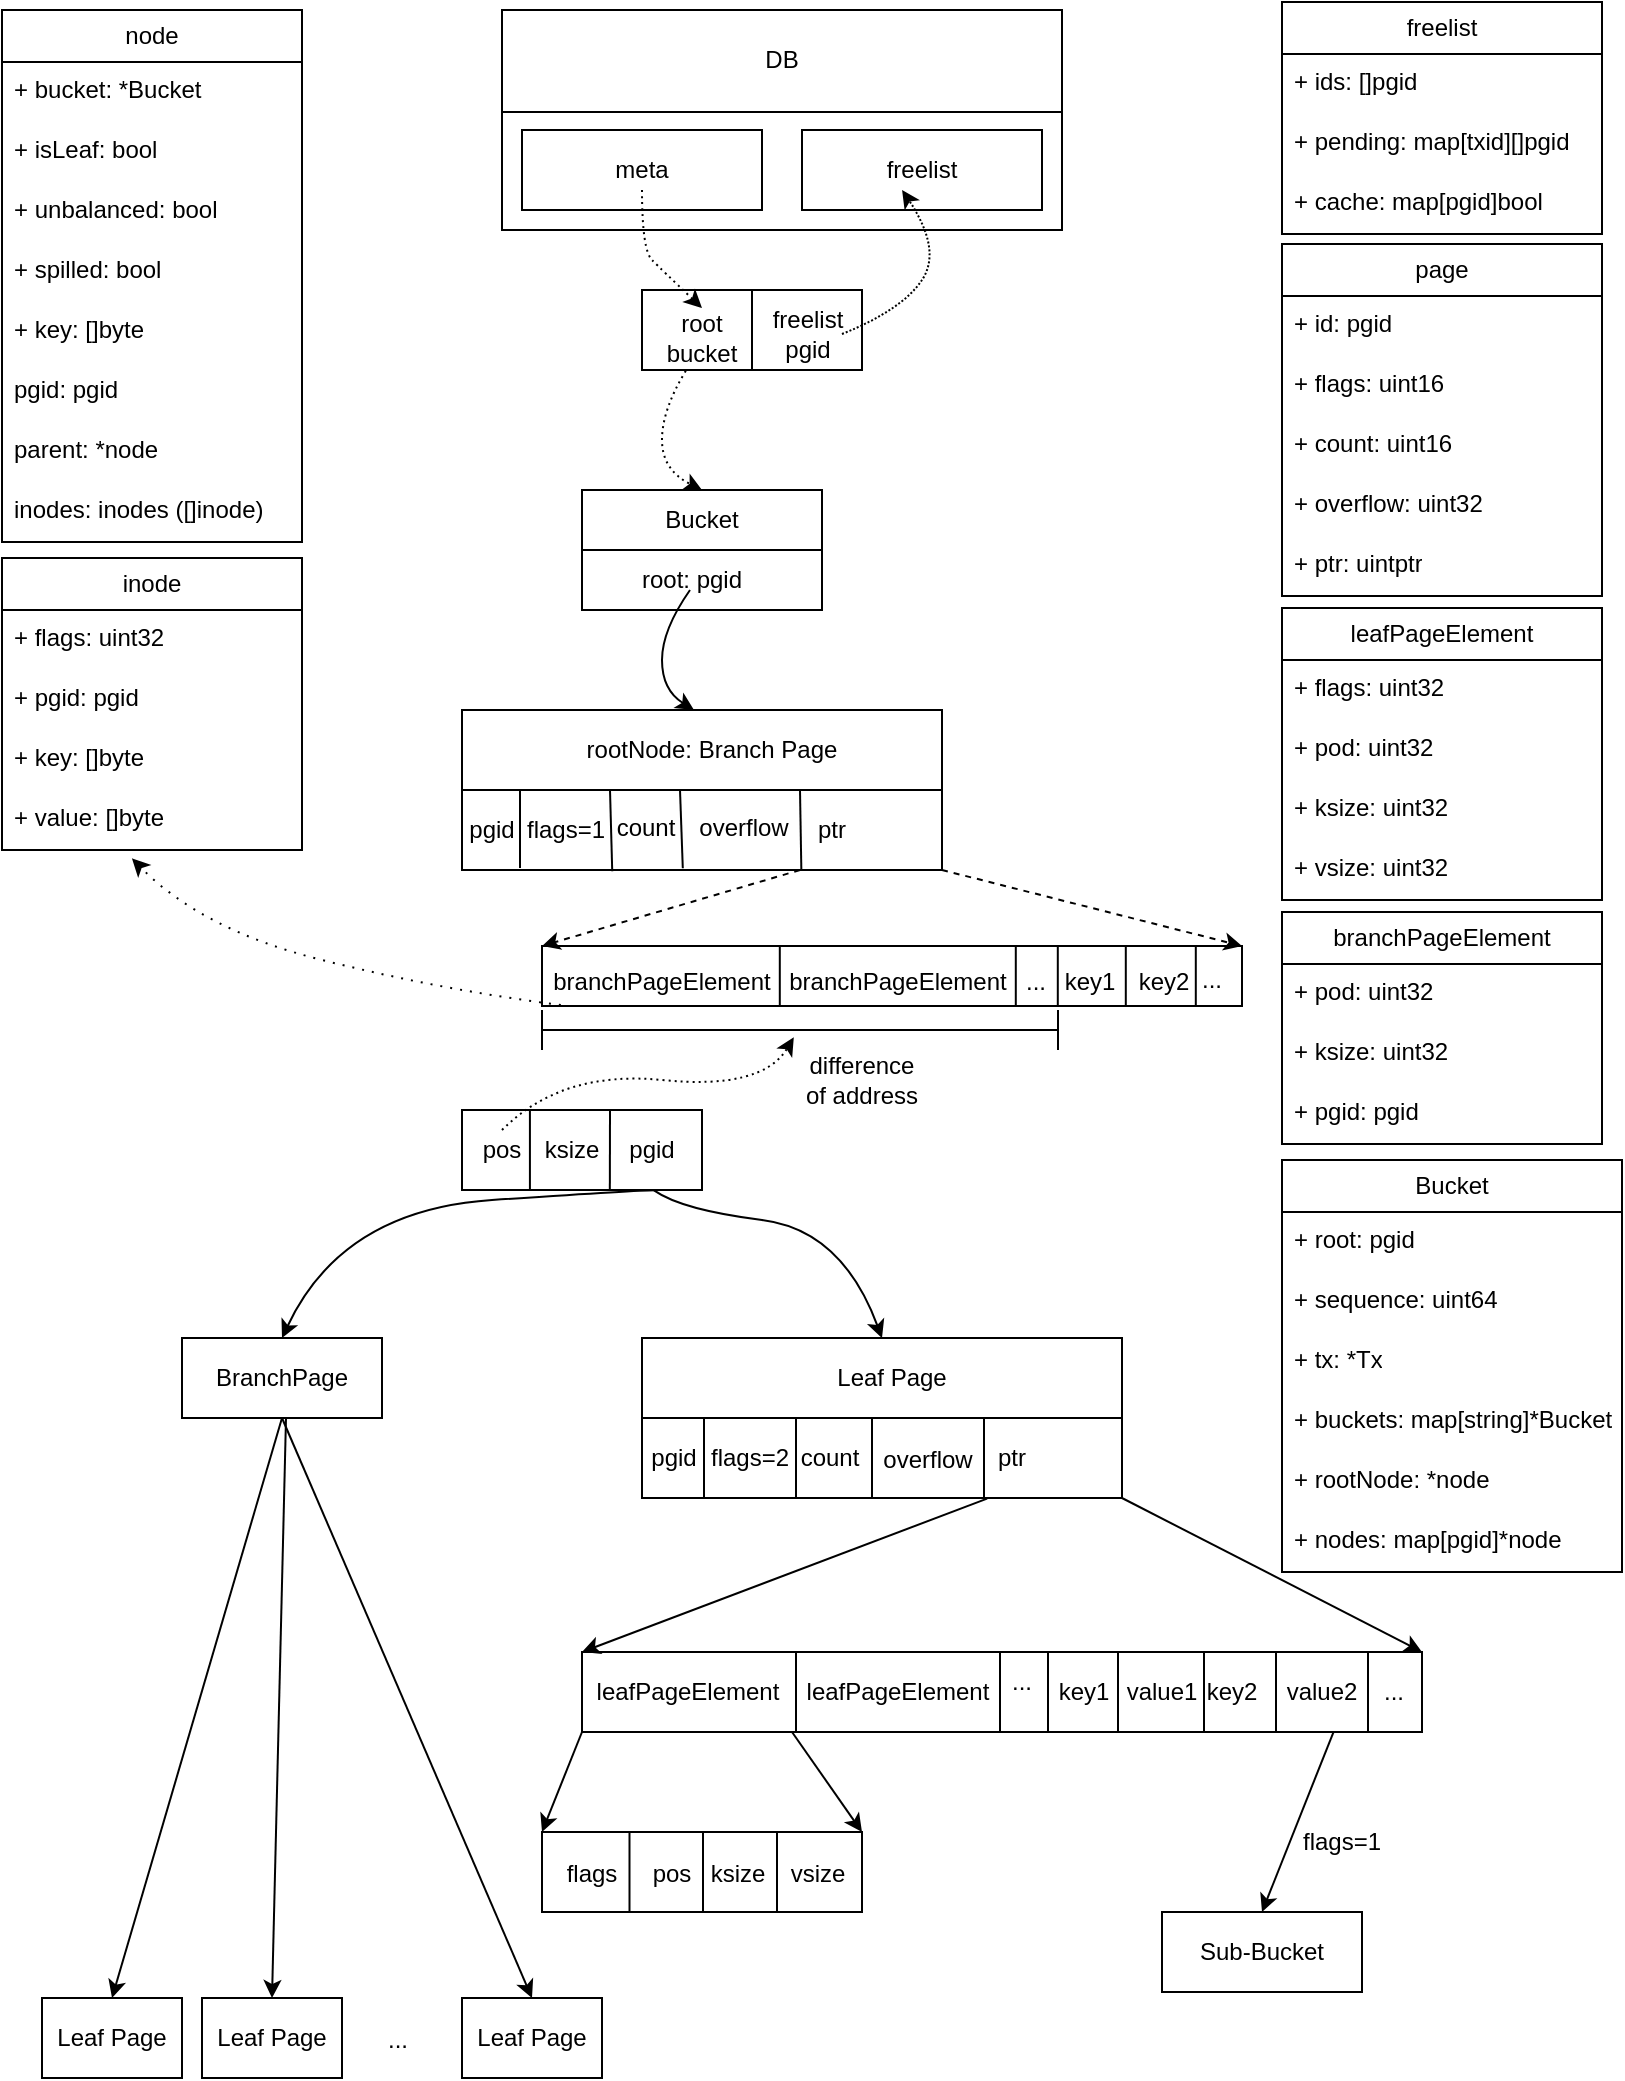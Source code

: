 <mxfile version="24.7.5">
  <diagram name="第 1 页" id="gg999IvEs695PcQWZ37R">
    <mxGraphModel dx="710" dy="639" grid="1" gridSize="10" guides="1" tooltips="1" connect="1" arrows="1" fold="1" page="1" pageScale="1" pageWidth="827" pageHeight="1169" math="0" shadow="0">
      <root>
        <mxCell id="0" />
        <mxCell id="1" parent="0" />
        <mxCell id="yZVFHKXi4NmOl1lv1mpV-7" value="" style="rounded=0;whiteSpace=wrap;html=1;" vertex="1" parent="1">
          <mxGeometry x="330" y="160" width="110" height="40" as="geometry" />
        </mxCell>
        <mxCell id="yZVFHKXi4NmOl1lv1mpV-8" value="" style="endArrow=none;html=1;rounded=0;exitX=0.5;exitY=1;exitDx=0;exitDy=0;entryX=0.5;entryY=0;entryDx=0;entryDy=0;" edge="1" parent="1" source="yZVFHKXi4NmOl1lv1mpV-7" target="yZVFHKXi4NmOl1lv1mpV-7">
          <mxGeometry width="50" height="50" relative="1" as="geometry">
            <mxPoint x="502" y="22" as="sourcePoint" />
            <mxPoint x="552" y="-28" as="targetPoint" />
          </mxGeometry>
        </mxCell>
        <mxCell id="yZVFHKXi4NmOl1lv1mpV-9" value="root&lt;div&gt;bucket&lt;/div&gt;" style="text;html=1;align=center;verticalAlign=middle;whiteSpace=wrap;rounded=0;" vertex="1" parent="1">
          <mxGeometry x="330" y="169" width="60" height="30" as="geometry" />
        </mxCell>
        <mxCell id="yZVFHKXi4NmOl1lv1mpV-10" value="freelist pgid" style="text;html=1;align=center;verticalAlign=middle;whiteSpace=wrap;rounded=0;" vertex="1" parent="1">
          <mxGeometry x="383" y="167" width="60" height="30" as="geometry" />
        </mxCell>
        <mxCell id="yZVFHKXi4NmOl1lv1mpV-13" value="freelist" style="swimlane;fontStyle=0;childLayout=stackLayout;horizontal=1;startSize=26;fillColor=none;horizontalStack=0;resizeParent=1;resizeParentMax=0;resizeLast=0;collapsible=1;marginBottom=0;whiteSpace=wrap;html=1;" vertex="1" parent="1">
          <mxGeometry x="650" y="16" width="160" height="116" as="geometry" />
        </mxCell>
        <mxCell id="yZVFHKXi4NmOl1lv1mpV-14" value="+ ids: []pgid" style="text;strokeColor=none;fillColor=none;align=left;verticalAlign=top;spacingLeft=4;spacingRight=4;overflow=hidden;rotatable=0;points=[[0,0.5],[1,0.5]];portConstraint=eastwest;whiteSpace=wrap;html=1;" vertex="1" parent="yZVFHKXi4NmOl1lv1mpV-13">
          <mxGeometry y="26" width="160" height="30" as="geometry" />
        </mxCell>
        <mxCell id="yZVFHKXi4NmOl1lv1mpV-15" value="+ pending: map[txid][]pgid" style="text;strokeColor=none;fillColor=none;align=left;verticalAlign=top;spacingLeft=4;spacingRight=4;overflow=hidden;rotatable=0;points=[[0,0.5],[1,0.5]];portConstraint=eastwest;whiteSpace=wrap;html=1;" vertex="1" parent="yZVFHKXi4NmOl1lv1mpV-13">
          <mxGeometry y="56" width="160" height="30" as="geometry" />
        </mxCell>
        <mxCell id="yZVFHKXi4NmOl1lv1mpV-16" value="+ cache: map[pgid]bool" style="text;strokeColor=none;fillColor=none;align=left;verticalAlign=top;spacingLeft=4;spacingRight=4;overflow=hidden;rotatable=0;points=[[0,0.5],[1,0.5]];portConstraint=eastwest;whiteSpace=wrap;html=1;" vertex="1" parent="yZVFHKXi4NmOl1lv1mpV-13">
          <mxGeometry y="86" width="160" height="30" as="geometry" />
        </mxCell>
        <mxCell id="yZVFHKXi4NmOl1lv1mpV-18" value="" style="rounded=0;whiteSpace=wrap;html=1;" vertex="1" parent="1">
          <mxGeometry x="300" y="260" width="120" height="60" as="geometry" />
        </mxCell>
        <mxCell id="yZVFHKXi4NmOl1lv1mpV-1" value="" style="rounded=0;whiteSpace=wrap;html=1;container=0;" vertex="1" parent="1">
          <mxGeometry x="260" y="20" width="280" height="110" as="geometry" />
        </mxCell>
        <mxCell id="yZVFHKXi4NmOl1lv1mpV-2" value="freelist" style="rounded=0;whiteSpace=wrap;html=1;" vertex="1" parent="1">
          <mxGeometry x="410" y="80" width="120" height="40" as="geometry" />
        </mxCell>
        <mxCell id="yZVFHKXi4NmOl1lv1mpV-3" value="meta" style="rounded=0;whiteSpace=wrap;html=1;" vertex="1" parent="1">
          <mxGeometry x="270" y="80" width="120" height="40" as="geometry" />
        </mxCell>
        <mxCell id="yZVFHKXi4NmOl1lv1mpV-4" value="" style="endArrow=none;html=1;rounded=0;entryX=1;entryY=0.5;entryDx=0;entryDy=0;exitX=0;exitY=0.5;exitDx=0;exitDy=0;" edge="1" parent="1">
          <mxGeometry width="50" height="50" relative="1" as="geometry">
            <mxPoint x="260" y="71" as="sourcePoint" />
            <mxPoint x="540" y="71" as="targetPoint" />
          </mxGeometry>
        </mxCell>
        <mxCell id="yZVFHKXi4NmOl1lv1mpV-6" value="DB" style="text;html=1;align=center;verticalAlign=middle;whiteSpace=wrap;rounded=0;" vertex="1" parent="1">
          <mxGeometry x="370" y="30" width="60" height="30" as="geometry" />
        </mxCell>
        <mxCell id="yZVFHKXi4NmOl1lv1mpV-12" value="" style="curved=1;endArrow=classic;html=1;rounded=0;exitX=0.5;exitY=0.75;exitDx=0;exitDy=0;exitPerimeter=0;entryX=0.5;entryY=0;entryDx=0;entryDy=0;dashed=1;dashPattern=1 2;" edge="1" parent="1" source="yZVFHKXi4NmOl1lv1mpV-3" target="yZVFHKXi4NmOl1lv1mpV-9">
          <mxGeometry width="50" height="50" relative="1" as="geometry">
            <mxPoint x="403" y="92" as="sourcePoint" />
            <mxPoint x="453" y="42" as="targetPoint" />
            <Array as="points">
              <mxPoint x="330" y="140" />
              <mxPoint x="340" y="150" />
            </Array>
          </mxGeometry>
        </mxCell>
        <mxCell id="yZVFHKXi4NmOl1lv1mpV-11" value="" style="curved=1;endArrow=classic;html=1;rounded=0;exitX=0.783;exitY=0.5;exitDx=0;exitDy=0;exitPerimeter=0;entryX=0.417;entryY=0.75;entryDx=0;entryDy=0;entryPerimeter=0;dashed=1;dashPattern=1 1;" edge="1" parent="1" source="yZVFHKXi4NmOl1lv1mpV-10" target="yZVFHKXi4NmOl1lv1mpV-2">
          <mxGeometry width="50" height="50" relative="1" as="geometry">
            <mxPoint x="413" y="214" as="sourcePoint" />
            <mxPoint x="428" y="144" as="targetPoint" />
            <Array as="points">
              <mxPoint x="460" y="170" />
              <mxPoint x="480" y="140" />
            </Array>
          </mxGeometry>
        </mxCell>
        <mxCell id="yZVFHKXi4NmOl1lv1mpV-20" value="" style="endArrow=none;html=1;rounded=0;exitX=0;exitY=0.5;exitDx=0;exitDy=0;entryX=1;entryY=0.5;entryDx=0;entryDy=0;" edge="1" parent="1" source="yZVFHKXi4NmOl1lv1mpV-18" target="yZVFHKXi4NmOl1lv1mpV-18">
          <mxGeometry width="50" height="50" relative="1" as="geometry">
            <mxPoint x="529" y="330" as="sourcePoint" />
            <mxPoint x="579" y="280" as="targetPoint" />
          </mxGeometry>
        </mxCell>
        <mxCell id="yZVFHKXi4NmOl1lv1mpV-21" value="root: pgid" style="text;html=1;align=center;verticalAlign=middle;whiteSpace=wrap;rounded=0;" vertex="1" parent="1">
          <mxGeometry x="310" y="290" width="90" height="30" as="geometry" />
        </mxCell>
        <mxCell id="yZVFHKXi4NmOl1lv1mpV-22" value="Bucket" style="text;html=1;align=center;verticalAlign=middle;whiteSpace=wrap;rounded=0;" vertex="1" parent="1">
          <mxGeometry x="330" y="260" width="60" height="30" as="geometry" />
        </mxCell>
        <mxCell id="yZVFHKXi4NmOl1lv1mpV-23" value="" style="curved=1;endArrow=classic;html=1;rounded=0;entryX=0.5;entryY=0;entryDx=0;entryDy=0;exitX=0.199;exitY=1.01;exitDx=0;exitDy=0;exitPerimeter=0;dashed=1;dashPattern=1 2;" edge="1" parent="1" source="yZVFHKXi4NmOl1lv1mpV-7" target="yZVFHKXi4NmOl1lv1mpV-22">
          <mxGeometry width="50" height="50" relative="1" as="geometry">
            <mxPoint x="189" y="240" as="sourcePoint" />
            <mxPoint x="239" y="190" as="targetPoint" />
            <Array as="points">
              <mxPoint x="340" y="220" />
              <mxPoint x="340" y="250" />
            </Array>
          </mxGeometry>
        </mxCell>
        <mxCell id="yZVFHKXi4NmOl1lv1mpV-30" value="" style="curved=1;endArrow=classic;html=1;rounded=0;entryX=0.5;entryY=0;entryDx=0;entryDy=0;exitX=0.199;exitY=1.01;exitDx=0;exitDy=0;exitPerimeter=0;" edge="1" parent="1">
          <mxGeometry width="50" height="50" relative="1" as="geometry">
            <mxPoint x="354" y="310" as="sourcePoint" />
            <mxPoint x="356" y="370" as="targetPoint" />
            <Array as="points">
              <mxPoint x="340" y="330" />
              <mxPoint x="340" y="360" />
            </Array>
          </mxGeometry>
        </mxCell>
        <mxCell id="yZVFHKXi4NmOl1lv1mpV-77" value="" style="rounded=0;whiteSpace=wrap;html=1;" vertex="1" parent="1">
          <mxGeometry x="240" y="370" width="240" height="80" as="geometry" />
        </mxCell>
        <mxCell id="yZVFHKXi4NmOl1lv1mpV-78" value="" style="endArrow=none;html=1;rounded=0;exitX=0;exitY=0.5;exitDx=0;exitDy=0;entryX=1;entryY=0.5;entryDx=0;entryDy=0;" edge="1" parent="1" source="yZVFHKXi4NmOl1lv1mpV-77" target="yZVFHKXi4NmOl1lv1mpV-77">
          <mxGeometry width="50" height="50" relative="1" as="geometry">
            <mxPoint x="382" y="610" as="sourcePoint" />
            <mxPoint x="432" y="560" as="targetPoint" />
          </mxGeometry>
        </mxCell>
        <mxCell id="yZVFHKXi4NmOl1lv1mpV-80" value="rootNode: Branch Page" style="text;html=1;align=center;verticalAlign=middle;whiteSpace=wrap;rounded=0;" vertex="1" parent="1">
          <mxGeometry x="300" y="375" width="130" height="30" as="geometry" />
        </mxCell>
        <mxCell id="yZVFHKXi4NmOl1lv1mpV-81" value="" style="endArrow=none;html=1;rounded=0;" edge="1" parent="1">
          <mxGeometry width="50" height="50" relative="1" as="geometry">
            <mxPoint x="269" y="449" as="sourcePoint" />
            <mxPoint x="269" y="410" as="targetPoint" />
          </mxGeometry>
        </mxCell>
        <mxCell id="yZVFHKXi4NmOl1lv1mpV-82" value="pgid" style="text;html=1;align=center;verticalAlign=middle;whiteSpace=wrap;rounded=0;" vertex="1" parent="1">
          <mxGeometry x="245" y="420" width="20" height="20" as="geometry" />
        </mxCell>
        <mxCell id="yZVFHKXi4NmOl1lv1mpV-83" value="flags=1" style="text;html=1;align=center;verticalAlign=middle;whiteSpace=wrap;rounded=0;" vertex="1" parent="1">
          <mxGeometry x="272" y="425" width="40" height="10" as="geometry" />
        </mxCell>
        <mxCell id="yZVFHKXi4NmOl1lv1mpV-84" value="" style="endArrow=none;html=1;rounded=0;exitX=0.313;exitY=1.008;exitDx=0;exitDy=0;exitPerimeter=0;" edge="1" parent="1" source="yZVFHKXi4NmOl1lv1mpV-77">
          <mxGeometry width="50" height="50" relative="1" as="geometry">
            <mxPoint x="349" y="410" as="sourcePoint" />
            <mxPoint x="314" y="410" as="targetPoint" />
          </mxGeometry>
        </mxCell>
        <mxCell id="yZVFHKXi4NmOl1lv1mpV-85" value="count" style="text;html=1;align=center;verticalAlign=middle;whiteSpace=wrap;rounded=0;" vertex="1" parent="1">
          <mxGeometry x="317" y="424" width="30" height="10" as="geometry" />
        </mxCell>
        <mxCell id="yZVFHKXi4NmOl1lv1mpV-86" value="" style="endArrow=none;html=1;rounded=0;exitX=0.46;exitY=0.989;exitDx=0;exitDy=0;exitPerimeter=0;" edge="1" parent="1" source="yZVFHKXi4NmOl1lv1mpV-77">
          <mxGeometry width="50" height="50" relative="1" as="geometry">
            <mxPoint x="369" y="530" as="sourcePoint" />
            <mxPoint x="349" y="410" as="targetPoint" />
          </mxGeometry>
        </mxCell>
        <mxCell id="yZVFHKXi4NmOl1lv1mpV-87" value="overflow" style="text;html=1;align=center;verticalAlign=middle;whiteSpace=wrap;rounded=0;" vertex="1" parent="1">
          <mxGeometry x="356" y="424" width="50" height="10" as="geometry" />
        </mxCell>
        <mxCell id="yZVFHKXi4NmOl1lv1mpV-88" value="" style="endArrow=none;html=1;rounded=0;exitX=0.707;exitY=1.006;exitDx=0;exitDy=0;exitPerimeter=0;" edge="1" parent="1" source="yZVFHKXi4NmOl1lv1mpV-77">
          <mxGeometry width="50" height="50" relative="1" as="geometry">
            <mxPoint x="369" y="510" as="sourcePoint" />
            <mxPoint x="409" y="410" as="targetPoint" />
          </mxGeometry>
        </mxCell>
        <mxCell id="yZVFHKXi4NmOl1lv1mpV-89" value="ptr" style="text;html=1;align=center;verticalAlign=middle;whiteSpace=wrap;rounded=0;" vertex="1" parent="1">
          <mxGeometry x="410" y="420" width="30" height="20" as="geometry" />
        </mxCell>
        <mxCell id="yZVFHKXi4NmOl1lv1mpV-104" value="" style="group" vertex="1" connectable="0" parent="1">
          <mxGeometry x="280" y="488" width="350" height="30" as="geometry" />
        </mxCell>
        <mxCell id="yZVFHKXi4NmOl1lv1mpV-90" value="" style="rounded=0;whiteSpace=wrap;html=1;" vertex="1" parent="yZVFHKXi4NmOl1lv1mpV-104">
          <mxGeometry width="350" height="30" as="geometry" />
        </mxCell>
        <mxCell id="yZVFHKXi4NmOl1lv1mpV-91" value="branchPageElement" style="text;html=1;align=center;verticalAlign=middle;whiteSpace=wrap;rounded=0;" vertex="1" parent="yZVFHKXi4NmOl1lv1mpV-104">
          <mxGeometry x="5" y="8" width="110" height="20" as="geometry" />
        </mxCell>
        <mxCell id="yZVFHKXi4NmOl1lv1mpV-92" value="branchPageElement" style="text;html=1;align=center;verticalAlign=middle;whiteSpace=wrap;rounded=0;" vertex="1" parent="yZVFHKXi4NmOl1lv1mpV-104">
          <mxGeometry x="123" y="8" width="110" height="20" as="geometry" />
        </mxCell>
        <mxCell id="yZVFHKXi4NmOl1lv1mpV-93" value="" style="endArrow=none;html=1;rounded=0;entryX=0.305;entryY=0.993;entryDx=0;entryDy=0;entryPerimeter=0;exitX=0.305;exitY=0.004;exitDx=0;exitDy=0;exitPerimeter=0;" edge="1" parent="yZVFHKXi4NmOl1lv1mpV-104">
          <mxGeometry width="50" height="50" relative="1" as="geometry">
            <mxPoint x="118.9" y="0.12" as="sourcePoint" />
            <mxPoint x="118.9" y="29.79" as="targetPoint" />
          </mxGeometry>
        </mxCell>
        <mxCell id="yZVFHKXi4NmOl1lv1mpV-94" value="" style="endArrow=none;html=1;rounded=0;entryX=0.305;entryY=0.993;entryDx=0;entryDy=0;entryPerimeter=0;exitX=0.305;exitY=0.004;exitDx=0;exitDy=0;exitPerimeter=0;" edge="1" parent="yZVFHKXi4NmOl1lv1mpV-104">
          <mxGeometry width="50" height="50" relative="1" as="geometry">
            <mxPoint x="236.9" y="0.12" as="sourcePoint" />
            <mxPoint x="236.9" y="29.79" as="targetPoint" />
          </mxGeometry>
        </mxCell>
        <mxCell id="yZVFHKXi4NmOl1lv1mpV-95" value="" style="endArrow=none;html=1;rounded=0;entryX=0.305;entryY=0.993;entryDx=0;entryDy=0;entryPerimeter=0;exitX=0.305;exitY=0.004;exitDx=0;exitDy=0;exitPerimeter=0;" edge="1" parent="yZVFHKXi4NmOl1lv1mpV-104">
          <mxGeometry width="50" height="50" relative="1" as="geometry">
            <mxPoint x="257.9" y="0.12" as="sourcePoint" />
            <mxPoint x="257.9" y="29.79" as="targetPoint" />
          </mxGeometry>
        </mxCell>
        <mxCell id="yZVFHKXi4NmOl1lv1mpV-96" value="..." style="text;html=1;align=center;verticalAlign=middle;whiteSpace=wrap;rounded=0;" vertex="1" parent="yZVFHKXi4NmOl1lv1mpV-104">
          <mxGeometry x="242" y="18" width="10" as="geometry" />
        </mxCell>
        <mxCell id="yZVFHKXi4NmOl1lv1mpV-99" value="" style="endArrow=none;html=1;rounded=0;entryX=0.305;entryY=0.993;entryDx=0;entryDy=0;entryPerimeter=0;exitX=0.305;exitY=0.004;exitDx=0;exitDy=0;exitPerimeter=0;" edge="1" parent="yZVFHKXi4NmOl1lv1mpV-104">
          <mxGeometry width="50" height="50" relative="1" as="geometry">
            <mxPoint x="291.9" y="0.12" as="sourcePoint" />
            <mxPoint x="291.9" y="29.79" as="targetPoint" />
          </mxGeometry>
        </mxCell>
        <mxCell id="yZVFHKXi4NmOl1lv1mpV-100" value="key1" style="text;html=1;align=center;verticalAlign=middle;whiteSpace=wrap;rounded=0;" vertex="1" parent="yZVFHKXi4NmOl1lv1mpV-104">
          <mxGeometry x="259" y="13" width="30" height="10" as="geometry" />
        </mxCell>
        <mxCell id="yZVFHKXi4NmOl1lv1mpV-101" value="key2" style="text;html=1;align=center;verticalAlign=middle;whiteSpace=wrap;rounded=0;" vertex="1" parent="yZVFHKXi4NmOl1lv1mpV-104">
          <mxGeometry x="296" y="13" width="30" height="10" as="geometry" />
        </mxCell>
        <mxCell id="yZVFHKXi4NmOl1lv1mpV-102" value="" style="endArrow=none;html=1;rounded=0;entryX=0.305;entryY=0.993;entryDx=0;entryDy=0;entryPerimeter=0;exitX=0.305;exitY=0.004;exitDx=0;exitDy=0;exitPerimeter=0;" edge="1" parent="yZVFHKXi4NmOl1lv1mpV-104">
          <mxGeometry width="50" height="50" relative="1" as="geometry">
            <mxPoint x="326.9" y="0.12" as="sourcePoint" />
            <mxPoint x="326.9" y="29.79" as="targetPoint" />
          </mxGeometry>
        </mxCell>
        <mxCell id="yZVFHKXi4NmOl1lv1mpV-103" value="..." style="text;html=1;align=center;verticalAlign=middle;whiteSpace=wrap;rounded=0;" vertex="1" parent="yZVFHKXi4NmOl1lv1mpV-104">
          <mxGeometry x="330" y="17" width="10" as="geometry" />
        </mxCell>
        <mxCell id="yZVFHKXi4NmOl1lv1mpV-105" value="" style="endArrow=classic;html=1;rounded=0;entryX=0;entryY=0;entryDx=0;entryDy=0;dashed=1;" edge="1" parent="1" target="yZVFHKXi4NmOl1lv1mpV-90">
          <mxGeometry width="50" height="50" relative="1" as="geometry">
            <mxPoint x="409" y="450" as="sourcePoint" />
            <mxPoint x="609" y="390" as="targetPoint" />
          </mxGeometry>
        </mxCell>
        <mxCell id="yZVFHKXi4NmOl1lv1mpV-106" value="" style="endArrow=classic;html=1;rounded=0;entryX=1;entryY=0;entryDx=0;entryDy=0;exitX=1;exitY=1;exitDx=0;exitDy=0;dashed=1;" edge="1" parent="1" source="yZVFHKXi4NmOl1lv1mpV-77" target="yZVFHKXi4NmOl1lv1mpV-90">
          <mxGeometry width="50" height="50" relative="1" as="geometry">
            <mxPoint x="549" y="460" as="sourcePoint" />
            <mxPoint x="599" y="410" as="targetPoint" />
          </mxGeometry>
        </mxCell>
        <mxCell id="yZVFHKXi4NmOl1lv1mpV-113" value="" style="shape=crossbar;whiteSpace=wrap;html=1;rounded=1;" vertex="1" parent="1">
          <mxGeometry x="280" y="520" width="258" height="20" as="geometry" />
        </mxCell>
        <mxCell id="yZVFHKXi4NmOl1lv1mpV-114" value="" style="group" vertex="1" connectable="0" parent="1">
          <mxGeometry x="240" y="570" width="120" height="40" as="geometry" />
        </mxCell>
        <mxCell id="yZVFHKXi4NmOl1lv1mpV-107" value="" style="rounded=0;whiteSpace=wrap;html=1;" vertex="1" parent="yZVFHKXi4NmOl1lv1mpV-114">
          <mxGeometry width="120" height="40" as="geometry" />
        </mxCell>
        <mxCell id="yZVFHKXi4NmOl1lv1mpV-108" value="pos" style="text;html=1;align=center;verticalAlign=middle;whiteSpace=wrap;rounded=0;" vertex="1" parent="yZVFHKXi4NmOl1lv1mpV-114">
          <mxGeometry x="10" y="10" width="20" height="20" as="geometry" />
        </mxCell>
        <mxCell id="yZVFHKXi4NmOl1lv1mpV-109" value="" style="endArrow=none;html=1;rounded=0;entryX=0.283;entryY=0.007;entryDx=0;entryDy=0;entryPerimeter=0;exitX=0.283;exitY=1.008;exitDx=0;exitDy=0;exitPerimeter=0;" edge="1" parent="yZVFHKXi4NmOl1lv1mpV-114" source="yZVFHKXi4NmOl1lv1mpV-107" target="yZVFHKXi4NmOl1lv1mpV-107">
          <mxGeometry width="50" height="50" relative="1" as="geometry">
            <mxPoint x="46" y="75" as="sourcePoint" />
            <mxPoint x="96" y="25" as="targetPoint" />
          </mxGeometry>
        </mxCell>
        <mxCell id="yZVFHKXi4NmOl1lv1mpV-110" value="ksize" style="text;html=1;align=center;verticalAlign=middle;whiteSpace=wrap;rounded=0;" vertex="1" parent="yZVFHKXi4NmOl1lv1mpV-114">
          <mxGeometry x="40" y="10" width="30" height="20" as="geometry" />
        </mxCell>
        <mxCell id="yZVFHKXi4NmOl1lv1mpV-111" value="" style="endArrow=none;html=1;rounded=0;entryX=0.283;entryY=0.007;entryDx=0;entryDy=0;entryPerimeter=0;exitX=0.616;exitY=1.005;exitDx=0;exitDy=0;exitPerimeter=0;" edge="1" parent="yZVFHKXi4NmOl1lv1mpV-114" source="yZVFHKXi4NmOl1lv1mpV-107">
          <mxGeometry width="50" height="50" relative="1" as="geometry">
            <mxPoint x="73.962" y="35" as="sourcePoint" />
            <mxPoint x="74" as="targetPoint" />
          </mxGeometry>
        </mxCell>
        <mxCell id="yZVFHKXi4NmOl1lv1mpV-112" value="pgid" style="text;html=1;align=center;verticalAlign=middle;whiteSpace=wrap;rounded=0;" vertex="1" parent="yZVFHKXi4NmOl1lv1mpV-114">
          <mxGeometry x="80" y="10" width="30" height="20" as="geometry" />
        </mxCell>
        <mxCell id="yZVFHKXi4NmOl1lv1mpV-115" value="" style="curved=1;endArrow=classic;html=1;rounded=0;exitX=0.5;exitY=0;exitDx=0;exitDy=0;entryX=0.488;entryY=0.684;entryDx=0;entryDy=0;entryPerimeter=0;dashed=1;dashPattern=1 2;" edge="1" parent="1" source="yZVFHKXi4NmOl1lv1mpV-108" target="yZVFHKXi4NmOl1lv1mpV-113">
          <mxGeometry width="50" height="50" relative="1" as="geometry">
            <mxPoint x="459" y="660" as="sourcePoint" />
            <mxPoint x="509" y="610" as="targetPoint" />
            <Array as="points">
              <mxPoint x="290" y="550" />
              <mxPoint x="390" y="560" />
            </Array>
          </mxGeometry>
        </mxCell>
        <mxCell id="yZVFHKXi4NmOl1lv1mpV-116" value="difference of address" style="text;html=1;align=center;verticalAlign=middle;whiteSpace=wrap;rounded=0;" vertex="1" parent="1">
          <mxGeometry x="410" y="540" width="60" height="30" as="geometry" />
        </mxCell>
        <mxCell id="yZVFHKXi4NmOl1lv1mpV-185" style="rounded=0;orthogonalLoop=1;jettySize=auto;html=1;exitX=0.5;exitY=1;exitDx=0;exitDy=0;entryX=0.5;entryY=0;entryDx=0;entryDy=0;" edge="1" parent="1" source="yZVFHKXi4NmOl1lv1mpV-129" target="yZVFHKXi4NmOl1lv1mpV-179">
          <mxGeometry relative="1" as="geometry" />
        </mxCell>
        <mxCell id="yZVFHKXi4NmOl1lv1mpV-186" style="rounded=0;orthogonalLoop=1;jettySize=auto;html=1;entryX=0.5;entryY=0;entryDx=0;entryDy=0;" edge="1" parent="1" target="yZVFHKXi4NmOl1lv1mpV-181">
          <mxGeometry relative="1" as="geometry">
            <mxPoint x="152" y="724" as="sourcePoint" />
          </mxGeometry>
        </mxCell>
        <mxCell id="yZVFHKXi4NmOl1lv1mpV-129" value="BranchPage" style="rounded=0;whiteSpace=wrap;html=1;" vertex="1" parent="1">
          <mxGeometry x="100" y="684" width="100" height="40" as="geometry" />
        </mxCell>
        <mxCell id="yZVFHKXi4NmOl1lv1mpV-131" value="" style="curved=1;endArrow=classic;html=1;rounded=0;entryX=0.5;entryY=0;entryDx=0;entryDy=0;exitX=0.804;exitY=1.003;exitDx=0;exitDy=0;exitPerimeter=0;" edge="1" parent="1" source="yZVFHKXi4NmOl1lv1mpV-107" target="yZVFHKXi4NmOl1lv1mpV-129">
          <mxGeometry width="50" height="50" relative="1" as="geometry">
            <mxPoint x="340" y="610" as="sourcePoint" />
            <mxPoint x="359" y="640" as="targetPoint" />
            <Array as="points">
              <mxPoint x="330" y="610" />
              <mxPoint x="180" y="620" />
            </Array>
          </mxGeometry>
        </mxCell>
        <mxCell id="yZVFHKXi4NmOl1lv1mpV-133" value="" style="rounded=0;whiteSpace=wrap;html=1;" vertex="1" parent="1">
          <mxGeometry x="330" y="684" width="240" height="80" as="geometry" />
        </mxCell>
        <mxCell id="yZVFHKXi4NmOl1lv1mpV-134" value="" style="endArrow=none;html=1;rounded=0;exitX=0;exitY=0.5;exitDx=0;exitDy=0;entryX=1;entryY=0.5;entryDx=0;entryDy=0;" edge="1" parent="1" source="yZVFHKXi4NmOl1lv1mpV-133" target="yZVFHKXi4NmOl1lv1mpV-133">
          <mxGeometry width="50" height="50" relative="1" as="geometry">
            <mxPoint x="475" y="924" as="sourcePoint" />
            <mxPoint x="525" y="874" as="targetPoint" />
          </mxGeometry>
        </mxCell>
        <mxCell id="yZVFHKXi4NmOl1lv1mpV-135" value="Leaf Page" style="text;html=1;align=center;verticalAlign=middle;whiteSpace=wrap;rounded=0;" vertex="1" parent="1">
          <mxGeometry x="390" y="689" width="130" height="30" as="geometry" />
        </mxCell>
        <mxCell id="yZVFHKXi4NmOl1lv1mpV-136" value="" style="endArrow=none;html=1;rounded=0;exitX=0.125;exitY=1.001;exitDx=0;exitDy=0;exitPerimeter=0;" edge="1" parent="1">
          <mxGeometry width="50" height="50" relative="1" as="geometry">
            <mxPoint x="361.0" y="764.08" as="sourcePoint" />
            <mxPoint x="361" y="724" as="targetPoint" />
          </mxGeometry>
        </mxCell>
        <mxCell id="yZVFHKXi4NmOl1lv1mpV-137" value="pgid" style="text;html=1;align=center;verticalAlign=middle;whiteSpace=wrap;rounded=0;" vertex="1" parent="1">
          <mxGeometry x="336" y="734" width="20" height="20" as="geometry" />
        </mxCell>
        <mxCell id="yZVFHKXi4NmOl1lv1mpV-138" value="flags=2" style="text;html=1;align=center;verticalAlign=middle;whiteSpace=wrap;rounded=0;" vertex="1" parent="1">
          <mxGeometry x="364" y="739" width="40" height="10" as="geometry" />
        </mxCell>
        <mxCell id="yZVFHKXi4NmOl1lv1mpV-140" value="count" style="text;html=1;align=center;verticalAlign=middle;whiteSpace=wrap;rounded=0;" vertex="1" parent="1">
          <mxGeometry x="409" y="739" width="30" height="10" as="geometry" />
        </mxCell>
        <mxCell id="yZVFHKXi4NmOl1lv1mpV-142" value="overflow" style="text;html=1;align=center;verticalAlign=middle;whiteSpace=wrap;rounded=0;" vertex="1" parent="1">
          <mxGeometry x="448" y="740" width="50" height="10" as="geometry" />
        </mxCell>
        <mxCell id="yZVFHKXi4NmOl1lv1mpV-144" value="ptr" style="text;html=1;align=center;verticalAlign=middle;whiteSpace=wrap;rounded=0;" vertex="1" parent="1">
          <mxGeometry x="500" y="734" width="30" height="20" as="geometry" />
        </mxCell>
        <mxCell id="yZVFHKXi4NmOl1lv1mpV-175" style="rounded=0;orthogonalLoop=1;jettySize=auto;html=1;exitX=0.25;exitY=1;exitDx=0;exitDy=0;entryX=1;entryY=0;entryDx=0;entryDy=0;" edge="1" parent="1" source="yZVFHKXi4NmOl1lv1mpV-145" target="yZVFHKXi4NmOl1lv1mpV-165">
          <mxGeometry relative="1" as="geometry" />
        </mxCell>
        <mxCell id="yZVFHKXi4NmOl1lv1mpV-145" value="" style="rounded=0;whiteSpace=wrap;html=1;" vertex="1" parent="1">
          <mxGeometry x="300" y="841" width="420" height="40" as="geometry" />
        </mxCell>
        <mxCell id="yZVFHKXi4NmOl1lv1mpV-146" value="" style="endArrow=none;html=1;rounded=0;entryX=0.203;entryY=0.024;entryDx=0;entryDy=0;entryPerimeter=0;" edge="1" parent="1">
          <mxGeometry width="50" height="50" relative="1" as="geometry">
            <mxPoint x="407" y="881" as="sourcePoint" />
            <mxPoint x="407" y="840.96" as="targetPoint" />
          </mxGeometry>
        </mxCell>
        <mxCell id="yZVFHKXi4NmOl1lv1mpV-147" value="leafPageElement" style="text;html=1;align=center;verticalAlign=middle;whiteSpace=wrap;rounded=0;" vertex="1" parent="1">
          <mxGeometry x="303" y="851" width="100" height="20" as="geometry" />
        </mxCell>
        <mxCell id="yZVFHKXi4NmOl1lv1mpV-149" value="leafPageElement" style="text;html=1;align=center;verticalAlign=middle;whiteSpace=wrap;rounded=0;" vertex="1" parent="1">
          <mxGeometry x="408" y="851" width="100" height="20" as="geometry" />
        </mxCell>
        <mxCell id="yZVFHKXi4NmOl1lv1mpV-150" value="" style="endArrow=none;html=1;rounded=0;entryX=0.203;entryY=0.024;entryDx=0;entryDy=0;entryPerimeter=0;" edge="1" parent="1">
          <mxGeometry width="50" height="50" relative="1" as="geometry">
            <mxPoint x="509" y="881" as="sourcePoint" />
            <mxPoint x="509" y="840.96" as="targetPoint" />
          </mxGeometry>
        </mxCell>
        <mxCell id="yZVFHKXi4NmOl1lv1mpV-151" value="..." style="text;html=1;align=center;verticalAlign=middle;whiteSpace=wrap;rounded=0;" vertex="1" parent="1">
          <mxGeometry x="510" y="851" width="20" height="10" as="geometry" />
        </mxCell>
        <mxCell id="yZVFHKXi4NmOl1lv1mpV-152" value="" style="endArrow=none;html=1;rounded=0;entryX=0.203;entryY=0.024;entryDx=0;entryDy=0;entryPerimeter=0;" edge="1" parent="1">
          <mxGeometry width="50" height="50" relative="1" as="geometry">
            <mxPoint x="533" y="881" as="sourcePoint" />
            <mxPoint x="533" y="840.96" as="targetPoint" />
          </mxGeometry>
        </mxCell>
        <mxCell id="yZVFHKXi4NmOl1lv1mpV-153" value="key1" style="text;html=1;align=center;verticalAlign=middle;whiteSpace=wrap;rounded=0;" vertex="1" parent="1">
          <mxGeometry x="536" y="851" width="30" height="20" as="geometry" />
        </mxCell>
        <mxCell id="yZVFHKXi4NmOl1lv1mpV-154" value="" style="endArrow=none;html=1;rounded=0;entryX=0.203;entryY=0.024;entryDx=0;entryDy=0;entryPerimeter=0;" edge="1" parent="1">
          <mxGeometry width="50" height="50" relative="1" as="geometry">
            <mxPoint x="568" y="881" as="sourcePoint" />
            <mxPoint x="568" y="840.96" as="targetPoint" />
          </mxGeometry>
        </mxCell>
        <mxCell id="yZVFHKXi4NmOl1lv1mpV-155" value="value1" style="text;html=1;align=center;verticalAlign=middle;whiteSpace=wrap;rounded=0;" vertex="1" parent="1">
          <mxGeometry x="570" y="851" width="40" height="20" as="geometry" />
        </mxCell>
        <mxCell id="yZVFHKXi4NmOl1lv1mpV-156" value="" style="endArrow=none;html=1;rounded=0;entryX=0.203;entryY=0.024;entryDx=0;entryDy=0;entryPerimeter=0;" edge="1" parent="1">
          <mxGeometry width="50" height="50" relative="1" as="geometry">
            <mxPoint x="611" y="881" as="sourcePoint" />
            <mxPoint x="611" y="840.96" as="targetPoint" />
          </mxGeometry>
        </mxCell>
        <mxCell id="yZVFHKXi4NmOl1lv1mpV-157" value="key2" style="text;html=1;align=center;verticalAlign=middle;whiteSpace=wrap;rounded=0;" vertex="1" parent="1">
          <mxGeometry x="610" y="851" width="30" height="20" as="geometry" />
        </mxCell>
        <mxCell id="yZVFHKXi4NmOl1lv1mpV-158" value="value2" style="text;html=1;align=center;verticalAlign=middle;whiteSpace=wrap;rounded=0;" vertex="1" parent="1">
          <mxGeometry x="650" y="851" width="40" height="20" as="geometry" />
        </mxCell>
        <mxCell id="yZVFHKXi4NmOl1lv1mpV-159" value="" style="endArrow=none;html=1;rounded=0;entryX=0.203;entryY=0.024;entryDx=0;entryDy=0;entryPerimeter=0;" edge="1" parent="1">
          <mxGeometry width="50" height="50" relative="1" as="geometry">
            <mxPoint x="647" y="881" as="sourcePoint" />
            <mxPoint x="647" y="840.96" as="targetPoint" />
          </mxGeometry>
        </mxCell>
        <mxCell id="yZVFHKXi4NmOl1lv1mpV-160" value="..." style="text;html=1;align=center;verticalAlign=middle;whiteSpace=wrap;rounded=0;" vertex="1" parent="1">
          <mxGeometry x="696" y="856" width="20" height="10" as="geometry" />
        </mxCell>
        <mxCell id="yZVFHKXi4NmOl1lv1mpV-161" value="" style="endArrow=none;html=1;rounded=0;entryX=0.203;entryY=0.024;entryDx=0;entryDy=0;entryPerimeter=0;" edge="1" parent="1">
          <mxGeometry width="50" height="50" relative="1" as="geometry">
            <mxPoint x="693" y="881" as="sourcePoint" />
            <mxPoint x="693" y="840.96" as="targetPoint" />
          </mxGeometry>
        </mxCell>
        <mxCell id="yZVFHKXi4NmOl1lv1mpV-162" value="" style="curved=1;endArrow=classic;html=1;rounded=0;exitX=0.8;exitY=1.005;exitDx=0;exitDy=0;exitPerimeter=0;entryX=0.5;entryY=0;entryDx=0;entryDy=0;" edge="1" parent="1" source="yZVFHKXi4NmOl1lv1mpV-107" target="yZVFHKXi4NmOl1lv1mpV-133">
          <mxGeometry width="50" height="50" relative="1" as="geometry">
            <mxPoint x="339" y="610" as="sourcePoint" />
            <mxPoint x="579" y="570" as="targetPoint" />
            <Array as="points">
              <mxPoint x="350" y="620" />
              <mxPoint x="430" y="630" />
            </Array>
          </mxGeometry>
        </mxCell>
        <mxCell id="yZVFHKXi4NmOl1lv1mpV-163" value="" style="endArrow=classic;html=1;rounded=0;exitX=0.719;exitY=1.004;exitDx=0;exitDy=0;exitPerimeter=0;entryX=0;entryY=0;entryDx=0;entryDy=0;" edge="1" parent="1" source="yZVFHKXi4NmOl1lv1mpV-133" target="yZVFHKXi4NmOl1lv1mpV-145">
          <mxGeometry width="50" height="50" relative="1" as="geometry">
            <mxPoint x="549" y="834" as="sourcePoint" />
            <mxPoint x="599" y="784" as="targetPoint" />
          </mxGeometry>
        </mxCell>
        <mxCell id="yZVFHKXi4NmOl1lv1mpV-164" value="" style="endArrow=classic;html=1;rounded=0;exitX=1;exitY=1;exitDx=0;exitDy=0;entryX=1;entryY=0;entryDx=0;entryDy=0;" edge="1" parent="1" source="yZVFHKXi4NmOl1lv1mpV-133" target="yZVFHKXi4NmOl1lv1mpV-145">
          <mxGeometry width="50" height="50" relative="1" as="geometry">
            <mxPoint x="649" y="794" as="sourcePoint" />
            <mxPoint x="699" y="744" as="targetPoint" />
          </mxGeometry>
        </mxCell>
        <mxCell id="yZVFHKXi4NmOl1lv1mpV-165" value="" style="rounded=0;whiteSpace=wrap;html=1;" vertex="1" parent="1">
          <mxGeometry x="280" y="931" width="160" height="40" as="geometry" />
        </mxCell>
        <mxCell id="yZVFHKXi4NmOl1lv1mpV-166" value="" style="endArrow=none;html=1;rounded=0;entryX=0.25;entryY=0;entryDx=0;entryDy=0;exitX=0.25;exitY=1;exitDx=0;exitDy=0;" edge="1" parent="1">
          <mxGeometry width="50" height="50" relative="1" as="geometry">
            <mxPoint x="323.75" y="971" as="sourcePoint" />
            <mxPoint x="323.75" y="931" as="targetPoint" />
          </mxGeometry>
        </mxCell>
        <mxCell id="yZVFHKXi4NmOl1lv1mpV-167" value="flags" style="text;html=1;align=center;verticalAlign=middle;whiteSpace=wrap;rounded=0;" vertex="1" parent="1">
          <mxGeometry x="290" y="937" width="30" height="30" as="geometry" />
        </mxCell>
        <mxCell id="yZVFHKXi4NmOl1lv1mpV-168" value="pos" style="text;html=1;align=center;verticalAlign=middle;whiteSpace=wrap;rounded=0;" vertex="1" parent="1">
          <mxGeometry x="330" y="937" width="30" height="30" as="geometry" />
        </mxCell>
        <mxCell id="yZVFHKXi4NmOl1lv1mpV-170" value="" style="endArrow=none;html=1;rounded=0;entryX=0.25;entryY=0;entryDx=0;entryDy=0;exitX=0.25;exitY=1;exitDx=0;exitDy=0;" edge="1" parent="1">
          <mxGeometry width="50" height="50" relative="1" as="geometry">
            <mxPoint x="360.5" y="971" as="sourcePoint" />
            <mxPoint x="360.5" y="931" as="targetPoint" />
          </mxGeometry>
        </mxCell>
        <mxCell id="yZVFHKXi4NmOl1lv1mpV-171" value="ksize" style="text;html=1;align=center;verticalAlign=middle;whiteSpace=wrap;rounded=0;" vertex="1" parent="1">
          <mxGeometry x="363" y="937" width="30" height="30" as="geometry" />
        </mxCell>
        <mxCell id="yZVFHKXi4NmOl1lv1mpV-172" value="vsize" style="text;html=1;align=center;verticalAlign=middle;whiteSpace=wrap;rounded=0;" vertex="1" parent="1">
          <mxGeometry x="403" y="937" width="30" height="30" as="geometry" />
        </mxCell>
        <mxCell id="yZVFHKXi4NmOl1lv1mpV-173" value="" style="endArrow=none;html=1;rounded=0;entryX=0.25;entryY=0;entryDx=0;entryDy=0;exitX=0.25;exitY=1;exitDx=0;exitDy=0;" edge="1" parent="1">
          <mxGeometry width="50" height="50" relative="1" as="geometry">
            <mxPoint x="397.5" y="971" as="sourcePoint" />
            <mxPoint x="397.5" y="931" as="targetPoint" />
          </mxGeometry>
        </mxCell>
        <mxCell id="yZVFHKXi4NmOl1lv1mpV-174" value="" style="endArrow=classic;html=1;rounded=0;exitX=0;exitY=1;exitDx=0;exitDy=0;entryX=0;entryY=0;entryDx=0;entryDy=0;" edge="1" parent="1" source="yZVFHKXi4NmOl1lv1mpV-145" target="yZVFHKXi4NmOl1lv1mpV-165">
          <mxGeometry width="50" height="50" relative="1" as="geometry">
            <mxPoint x="329" y="911" as="sourcePoint" />
            <mxPoint x="379" y="861" as="targetPoint" />
          </mxGeometry>
        </mxCell>
        <mxCell id="yZVFHKXi4NmOl1lv1mpV-176" value="Sub-Bucket" style="rounded=0;whiteSpace=wrap;html=1;" vertex="1" parent="1">
          <mxGeometry x="590" y="971" width="100" height="40" as="geometry" />
        </mxCell>
        <mxCell id="yZVFHKXi4NmOl1lv1mpV-177" value="" style="endArrow=classic;html=1;rounded=0;exitX=0.895;exitY=0.991;exitDx=0;exitDy=0;exitPerimeter=0;entryX=0.5;entryY=0;entryDx=0;entryDy=0;" edge="1" parent="1" source="yZVFHKXi4NmOl1lv1mpV-145" target="yZVFHKXi4NmOl1lv1mpV-176">
          <mxGeometry width="50" height="50" relative="1" as="geometry">
            <mxPoint x="719" y="911" as="sourcePoint" />
            <mxPoint x="769" y="861" as="targetPoint" />
          </mxGeometry>
        </mxCell>
        <mxCell id="yZVFHKXi4NmOl1lv1mpV-178" value="flags=1" style="text;html=1;align=center;verticalAlign=middle;whiteSpace=wrap;rounded=0;" vertex="1" parent="1">
          <mxGeometry x="650" y="921" width="60" height="30" as="geometry" />
        </mxCell>
        <mxCell id="yZVFHKXi4NmOl1lv1mpV-179" value="Leaf Page" style="rounded=0;whiteSpace=wrap;html=1;" vertex="1" parent="1">
          <mxGeometry x="30" y="1014" width="70" height="40" as="geometry" />
        </mxCell>
        <mxCell id="yZVFHKXi4NmOl1lv1mpV-181" value="Leaf Page" style="rounded=0;whiteSpace=wrap;html=1;" vertex="1" parent="1">
          <mxGeometry x="110" y="1014" width="70" height="40" as="geometry" />
        </mxCell>
        <mxCell id="yZVFHKXi4NmOl1lv1mpV-182" value="Leaf Page" style="rounded=0;whiteSpace=wrap;html=1;" vertex="1" parent="1">
          <mxGeometry x="240" y="1014" width="70" height="40" as="geometry" />
        </mxCell>
        <mxCell id="yZVFHKXi4NmOl1lv1mpV-184" value="..." style="text;html=1;align=center;verticalAlign=middle;whiteSpace=wrap;rounded=0;" vertex="1" parent="1">
          <mxGeometry x="193" y="1020" width="30" height="30" as="geometry" />
        </mxCell>
        <mxCell id="yZVFHKXi4NmOl1lv1mpV-187" style="rounded=0;orthogonalLoop=1;jettySize=auto;html=1;exitX=0.5;exitY=1;exitDx=0;exitDy=0;entryX=0.5;entryY=0;entryDx=0;entryDy=0;" edge="1" parent="1" source="yZVFHKXi4NmOl1lv1mpV-129" target="yZVFHKXi4NmOl1lv1mpV-182">
          <mxGeometry relative="1" as="geometry" />
        </mxCell>
        <mxCell id="yZVFHKXi4NmOl1lv1mpV-188" value="page" style="swimlane;fontStyle=0;childLayout=stackLayout;horizontal=1;startSize=26;fillColor=none;horizontalStack=0;resizeParent=1;resizeParentMax=0;resizeLast=0;collapsible=1;marginBottom=0;whiteSpace=wrap;html=1;" vertex="1" parent="1">
          <mxGeometry x="650" y="137" width="160" height="176" as="geometry" />
        </mxCell>
        <mxCell id="yZVFHKXi4NmOl1lv1mpV-189" value="+ id: pgid" style="text;strokeColor=none;fillColor=none;align=left;verticalAlign=top;spacingLeft=4;spacingRight=4;overflow=hidden;rotatable=0;points=[[0,0.5],[1,0.5]];portConstraint=eastwest;whiteSpace=wrap;html=1;" vertex="1" parent="yZVFHKXi4NmOl1lv1mpV-188">
          <mxGeometry y="26" width="160" height="30" as="geometry" />
        </mxCell>
        <mxCell id="yZVFHKXi4NmOl1lv1mpV-190" value="+ flags: uint16" style="text;strokeColor=none;fillColor=none;align=left;verticalAlign=top;spacingLeft=4;spacingRight=4;overflow=hidden;rotatable=0;points=[[0,0.5],[1,0.5]];portConstraint=eastwest;whiteSpace=wrap;html=1;" vertex="1" parent="yZVFHKXi4NmOl1lv1mpV-188">
          <mxGeometry y="56" width="160" height="30" as="geometry" />
        </mxCell>
        <mxCell id="yZVFHKXi4NmOl1lv1mpV-191" value="+ count: uint16" style="text;strokeColor=none;fillColor=none;align=left;verticalAlign=top;spacingLeft=4;spacingRight=4;overflow=hidden;rotatable=0;points=[[0,0.5],[1,0.5]];portConstraint=eastwest;whiteSpace=wrap;html=1;" vertex="1" parent="yZVFHKXi4NmOl1lv1mpV-188">
          <mxGeometry y="86" width="160" height="30" as="geometry" />
        </mxCell>
        <mxCell id="yZVFHKXi4NmOl1lv1mpV-192" value="+ overflow: uint32" style="text;strokeColor=none;fillColor=none;align=left;verticalAlign=top;spacingLeft=4;spacingRight=4;overflow=hidden;rotatable=0;points=[[0,0.5],[1,0.5]];portConstraint=eastwest;whiteSpace=wrap;html=1;" vertex="1" parent="yZVFHKXi4NmOl1lv1mpV-188">
          <mxGeometry y="116" width="160" height="30" as="geometry" />
        </mxCell>
        <mxCell id="yZVFHKXi4NmOl1lv1mpV-193" value="+ ptr: uintptr" style="text;strokeColor=none;fillColor=none;align=left;verticalAlign=top;spacingLeft=4;spacingRight=4;overflow=hidden;rotatable=0;points=[[0,0.5],[1,0.5]];portConstraint=eastwest;whiteSpace=wrap;html=1;" vertex="1" parent="yZVFHKXi4NmOl1lv1mpV-188">
          <mxGeometry y="146" width="160" height="30" as="geometry" />
        </mxCell>
        <mxCell id="yZVFHKXi4NmOl1lv1mpV-194" value="leafPageElement" style="swimlane;fontStyle=0;childLayout=stackLayout;horizontal=1;startSize=26;fillColor=none;horizontalStack=0;resizeParent=1;resizeParentMax=0;resizeLast=0;collapsible=1;marginBottom=0;whiteSpace=wrap;html=1;" vertex="1" parent="1">
          <mxGeometry x="650" y="319" width="160" height="146" as="geometry" />
        </mxCell>
        <mxCell id="yZVFHKXi4NmOl1lv1mpV-195" value="+ flags: uint32" style="text;strokeColor=none;fillColor=none;align=left;verticalAlign=top;spacingLeft=4;spacingRight=4;overflow=hidden;rotatable=0;points=[[0,0.5],[1,0.5]];portConstraint=eastwest;whiteSpace=wrap;html=1;" vertex="1" parent="yZVFHKXi4NmOl1lv1mpV-194">
          <mxGeometry y="26" width="160" height="30" as="geometry" />
        </mxCell>
        <mxCell id="yZVFHKXi4NmOl1lv1mpV-196" value="+ pod: uint32" style="text;strokeColor=none;fillColor=none;align=left;verticalAlign=top;spacingLeft=4;spacingRight=4;overflow=hidden;rotatable=0;points=[[0,0.5],[1,0.5]];portConstraint=eastwest;whiteSpace=wrap;html=1;" vertex="1" parent="yZVFHKXi4NmOl1lv1mpV-194">
          <mxGeometry y="56" width="160" height="30" as="geometry" />
        </mxCell>
        <mxCell id="yZVFHKXi4NmOl1lv1mpV-197" value="+ ksize: uint32" style="text;strokeColor=none;fillColor=none;align=left;verticalAlign=top;spacingLeft=4;spacingRight=4;overflow=hidden;rotatable=0;points=[[0,0.5],[1,0.5]];portConstraint=eastwest;whiteSpace=wrap;html=1;" vertex="1" parent="yZVFHKXi4NmOl1lv1mpV-194">
          <mxGeometry y="86" width="160" height="30" as="geometry" />
        </mxCell>
        <mxCell id="yZVFHKXi4NmOl1lv1mpV-198" value="+ vsize: uint32" style="text;strokeColor=none;fillColor=none;align=left;verticalAlign=top;spacingLeft=4;spacingRight=4;overflow=hidden;rotatable=0;points=[[0,0.5],[1,0.5]];portConstraint=eastwest;whiteSpace=wrap;html=1;" vertex="1" parent="yZVFHKXi4NmOl1lv1mpV-194">
          <mxGeometry y="116" width="160" height="30" as="geometry" />
        </mxCell>
        <mxCell id="yZVFHKXi4NmOl1lv1mpV-200" value="branchPageElement" style="swimlane;fontStyle=0;childLayout=stackLayout;horizontal=1;startSize=26;fillColor=none;horizontalStack=0;resizeParent=1;resizeParentMax=0;resizeLast=0;collapsible=1;marginBottom=0;whiteSpace=wrap;html=1;" vertex="1" parent="1">
          <mxGeometry x="650" y="471" width="160" height="116" as="geometry" />
        </mxCell>
        <mxCell id="yZVFHKXi4NmOl1lv1mpV-202" value="+ pod: uint32" style="text;strokeColor=none;fillColor=none;align=left;verticalAlign=top;spacingLeft=4;spacingRight=4;overflow=hidden;rotatable=0;points=[[0,0.5],[1,0.5]];portConstraint=eastwest;whiteSpace=wrap;html=1;" vertex="1" parent="yZVFHKXi4NmOl1lv1mpV-200">
          <mxGeometry y="26" width="160" height="30" as="geometry" />
        </mxCell>
        <mxCell id="yZVFHKXi4NmOl1lv1mpV-203" value="+ ksize: uint32" style="text;strokeColor=none;fillColor=none;align=left;verticalAlign=top;spacingLeft=4;spacingRight=4;overflow=hidden;rotatable=0;points=[[0,0.5],[1,0.5]];portConstraint=eastwest;whiteSpace=wrap;html=1;" vertex="1" parent="yZVFHKXi4NmOl1lv1mpV-200">
          <mxGeometry y="56" width="160" height="30" as="geometry" />
        </mxCell>
        <mxCell id="yZVFHKXi4NmOl1lv1mpV-204" value="+ pgid: pgid" style="text;strokeColor=none;fillColor=none;align=left;verticalAlign=top;spacingLeft=4;spacingRight=4;overflow=hidden;rotatable=0;points=[[0,0.5],[1,0.5]];portConstraint=eastwest;whiteSpace=wrap;html=1;" vertex="1" parent="yZVFHKXi4NmOl1lv1mpV-200">
          <mxGeometry y="86" width="160" height="30" as="geometry" />
        </mxCell>
        <mxCell id="yZVFHKXi4NmOl1lv1mpV-205" value="Bucket" style="swimlane;fontStyle=0;childLayout=stackLayout;horizontal=1;startSize=26;fillColor=none;horizontalStack=0;resizeParent=1;resizeParentMax=0;resizeLast=0;collapsible=1;marginBottom=0;whiteSpace=wrap;html=1;" vertex="1" parent="1">
          <mxGeometry x="650" y="595" width="170" height="206" as="geometry" />
        </mxCell>
        <mxCell id="yZVFHKXi4NmOl1lv1mpV-206" value="+ root: pgid" style="text;strokeColor=none;fillColor=none;align=left;verticalAlign=top;spacingLeft=4;spacingRight=4;overflow=hidden;rotatable=0;points=[[0,0.5],[1,0.5]];portConstraint=eastwest;whiteSpace=wrap;html=1;" vertex="1" parent="yZVFHKXi4NmOl1lv1mpV-205">
          <mxGeometry y="26" width="170" height="30" as="geometry" />
        </mxCell>
        <mxCell id="yZVFHKXi4NmOl1lv1mpV-207" value="+ sequence: uint64" style="text;strokeColor=none;fillColor=none;align=left;verticalAlign=top;spacingLeft=4;spacingRight=4;overflow=hidden;rotatable=0;points=[[0,0.5],[1,0.5]];portConstraint=eastwest;whiteSpace=wrap;html=1;" vertex="1" parent="yZVFHKXi4NmOl1lv1mpV-205">
          <mxGeometry y="56" width="170" height="30" as="geometry" />
        </mxCell>
        <mxCell id="yZVFHKXi4NmOl1lv1mpV-208" value="+ tx: *Tx" style="text;strokeColor=none;fillColor=none;align=left;verticalAlign=top;spacingLeft=4;spacingRight=4;overflow=hidden;rotatable=0;points=[[0,0.5],[1,0.5]];portConstraint=eastwest;whiteSpace=wrap;html=1;" vertex="1" parent="yZVFHKXi4NmOl1lv1mpV-205">
          <mxGeometry y="86" width="170" height="30" as="geometry" />
        </mxCell>
        <mxCell id="yZVFHKXi4NmOl1lv1mpV-209" value="+ buckets: map[string]*Bucket" style="text;strokeColor=none;fillColor=none;align=left;verticalAlign=top;spacingLeft=4;spacingRight=4;overflow=hidden;rotatable=0;points=[[0,0.5],[1,0.5]];portConstraint=eastwest;whiteSpace=wrap;html=1;" vertex="1" parent="yZVFHKXi4NmOl1lv1mpV-205">
          <mxGeometry y="116" width="170" height="30" as="geometry" />
        </mxCell>
        <mxCell id="yZVFHKXi4NmOl1lv1mpV-210" value="+ rootNode: *node" style="text;strokeColor=none;fillColor=none;align=left;verticalAlign=top;spacingLeft=4;spacingRight=4;overflow=hidden;rotatable=0;points=[[0,0.5],[1,0.5]];portConstraint=eastwest;whiteSpace=wrap;html=1;" vertex="1" parent="yZVFHKXi4NmOl1lv1mpV-205">
          <mxGeometry y="146" width="170" height="30" as="geometry" />
        </mxCell>
        <mxCell id="yZVFHKXi4NmOl1lv1mpV-211" value="+ nodes: map[pgid]*node" style="text;strokeColor=none;fillColor=none;align=left;verticalAlign=top;spacingLeft=4;spacingRight=4;overflow=hidden;rotatable=0;points=[[0,0.5],[1,0.5]];portConstraint=eastwest;whiteSpace=wrap;html=1;" vertex="1" parent="yZVFHKXi4NmOl1lv1mpV-205">
          <mxGeometry y="176" width="170" height="30" as="geometry" />
        </mxCell>
        <mxCell id="yZVFHKXi4NmOl1lv1mpV-212" value="node" style="swimlane;fontStyle=0;childLayout=stackLayout;horizontal=1;startSize=26;fillColor=none;horizontalStack=0;resizeParent=1;resizeParentMax=0;resizeLast=0;collapsible=1;marginBottom=0;whiteSpace=wrap;html=1;" vertex="1" parent="1">
          <mxGeometry x="10" y="20" width="150" height="266" as="geometry" />
        </mxCell>
        <mxCell id="yZVFHKXi4NmOl1lv1mpV-213" value="+ bucket: *Bucket" style="text;strokeColor=none;fillColor=none;align=left;verticalAlign=top;spacingLeft=4;spacingRight=4;overflow=hidden;rotatable=0;points=[[0,0.5],[1,0.5]];portConstraint=eastwest;whiteSpace=wrap;html=1;" vertex="1" parent="yZVFHKXi4NmOl1lv1mpV-212">
          <mxGeometry y="26" width="150" height="30" as="geometry" />
        </mxCell>
        <mxCell id="yZVFHKXi4NmOl1lv1mpV-214" value="+ isLeaf: bool" style="text;strokeColor=none;fillColor=none;align=left;verticalAlign=top;spacingLeft=4;spacingRight=4;overflow=hidden;rotatable=0;points=[[0,0.5],[1,0.5]];portConstraint=eastwest;whiteSpace=wrap;html=1;" vertex="1" parent="yZVFHKXi4NmOl1lv1mpV-212">
          <mxGeometry y="56" width="150" height="30" as="geometry" />
        </mxCell>
        <mxCell id="yZVFHKXi4NmOl1lv1mpV-215" value="+ unbalanced: bool" style="text;strokeColor=none;fillColor=none;align=left;verticalAlign=top;spacingLeft=4;spacingRight=4;overflow=hidden;rotatable=0;points=[[0,0.5],[1,0.5]];portConstraint=eastwest;whiteSpace=wrap;html=1;" vertex="1" parent="yZVFHKXi4NmOl1lv1mpV-212">
          <mxGeometry y="86" width="150" height="30" as="geometry" />
        </mxCell>
        <mxCell id="yZVFHKXi4NmOl1lv1mpV-220" value="+ spilled: bool" style="text;strokeColor=none;fillColor=none;align=left;verticalAlign=top;spacingLeft=4;spacingRight=4;overflow=hidden;rotatable=0;points=[[0,0.5],[1,0.5]];portConstraint=eastwest;whiteSpace=wrap;html=1;" vertex="1" parent="yZVFHKXi4NmOl1lv1mpV-212">
          <mxGeometry y="116" width="150" height="30" as="geometry" />
        </mxCell>
        <mxCell id="yZVFHKXi4NmOl1lv1mpV-219" value="+ key: []byte" style="text;strokeColor=none;fillColor=none;align=left;verticalAlign=top;spacingLeft=4;spacingRight=4;overflow=hidden;rotatable=0;points=[[0,0.5],[1,0.5]];portConstraint=eastwest;whiteSpace=wrap;html=1;" vertex="1" parent="yZVFHKXi4NmOl1lv1mpV-212">
          <mxGeometry y="146" width="150" height="30" as="geometry" />
        </mxCell>
        <mxCell id="yZVFHKXi4NmOl1lv1mpV-218" value="pgid: pgid" style="text;strokeColor=none;fillColor=none;align=left;verticalAlign=top;spacingLeft=4;spacingRight=4;overflow=hidden;rotatable=0;points=[[0,0.5],[1,0.5]];portConstraint=eastwest;whiteSpace=wrap;html=1;" vertex="1" parent="yZVFHKXi4NmOl1lv1mpV-212">
          <mxGeometry y="176" width="150" height="30" as="geometry" />
        </mxCell>
        <mxCell id="yZVFHKXi4NmOl1lv1mpV-217" value="parent: *node" style="text;strokeColor=none;fillColor=none;align=left;verticalAlign=top;spacingLeft=4;spacingRight=4;overflow=hidden;rotatable=0;points=[[0,0.5],[1,0.5]];portConstraint=eastwest;whiteSpace=wrap;html=1;" vertex="1" parent="yZVFHKXi4NmOl1lv1mpV-212">
          <mxGeometry y="206" width="150" height="30" as="geometry" />
        </mxCell>
        <mxCell id="yZVFHKXi4NmOl1lv1mpV-216" value="inodes: inodes ([]inode)" style="text;strokeColor=none;fillColor=none;align=left;verticalAlign=top;spacingLeft=4;spacingRight=4;overflow=hidden;rotatable=0;points=[[0,0.5],[1,0.5]];portConstraint=eastwest;whiteSpace=wrap;html=1;" vertex="1" parent="yZVFHKXi4NmOl1lv1mpV-212">
          <mxGeometry y="236" width="150" height="30" as="geometry" />
        </mxCell>
        <mxCell id="yZVFHKXi4NmOl1lv1mpV-221" value="inode" style="swimlane;fontStyle=0;childLayout=stackLayout;horizontal=1;startSize=26;fillColor=none;horizontalStack=0;resizeParent=1;resizeParentMax=0;resizeLast=0;collapsible=1;marginBottom=0;whiteSpace=wrap;html=1;" vertex="1" parent="1">
          <mxGeometry x="10" y="294" width="150" height="146" as="geometry" />
        </mxCell>
        <mxCell id="yZVFHKXi4NmOl1lv1mpV-222" value="+ flags: uint32" style="text;strokeColor=none;fillColor=none;align=left;verticalAlign=top;spacingLeft=4;spacingRight=4;overflow=hidden;rotatable=0;points=[[0,0.5],[1,0.5]];portConstraint=eastwest;whiteSpace=wrap;html=1;" vertex="1" parent="yZVFHKXi4NmOl1lv1mpV-221">
          <mxGeometry y="26" width="150" height="30" as="geometry" />
        </mxCell>
        <mxCell id="yZVFHKXi4NmOl1lv1mpV-223" value="+ pgid: pgid" style="text;strokeColor=none;fillColor=none;align=left;verticalAlign=top;spacingLeft=4;spacingRight=4;overflow=hidden;rotatable=0;points=[[0,0.5],[1,0.5]];portConstraint=eastwest;whiteSpace=wrap;html=1;" vertex="1" parent="yZVFHKXi4NmOl1lv1mpV-221">
          <mxGeometry y="56" width="150" height="30" as="geometry" />
        </mxCell>
        <mxCell id="yZVFHKXi4NmOl1lv1mpV-224" value="+ key: []byte" style="text;strokeColor=none;fillColor=none;align=left;verticalAlign=top;spacingLeft=4;spacingRight=4;overflow=hidden;rotatable=0;points=[[0,0.5],[1,0.5]];portConstraint=eastwest;whiteSpace=wrap;html=1;" vertex="1" parent="yZVFHKXi4NmOl1lv1mpV-221">
          <mxGeometry y="86" width="150" height="30" as="geometry" />
        </mxCell>
        <mxCell id="yZVFHKXi4NmOl1lv1mpV-225" value="+ value: []byte" style="text;strokeColor=none;fillColor=none;align=left;verticalAlign=top;spacingLeft=4;spacingRight=4;overflow=hidden;rotatable=0;points=[[0,0.5],[1,0.5]];portConstraint=eastwest;whiteSpace=wrap;html=1;" vertex="1" parent="yZVFHKXi4NmOl1lv1mpV-221">
          <mxGeometry y="116" width="150" height="30" as="geometry" />
        </mxCell>
        <mxCell id="yZVFHKXi4NmOl1lv1mpV-226" value="" style="curved=1;endArrow=classic;html=1;rounded=0;exitX=0.04;exitY=1.075;exitDx=0;exitDy=0;exitPerimeter=0;entryX=0.433;entryY=1.137;entryDx=0;entryDy=0;entryPerimeter=0;dashed=1;dashPattern=1 4;" edge="1" parent="1" source="yZVFHKXi4NmOl1lv1mpV-91" target="yZVFHKXi4NmOl1lv1mpV-225">
          <mxGeometry width="50" height="50" relative="1" as="geometry">
            <mxPoint x="110" y="540" as="sourcePoint" />
            <mxPoint x="160" y="490" as="targetPoint" />
            <Array as="points">
              <mxPoint x="230" y="510" />
              <mxPoint x="110" y="480" />
            </Array>
          </mxGeometry>
        </mxCell>
        <mxCell id="yZVFHKXi4NmOl1lv1mpV-227" value="" style="endArrow=none;html=1;rounded=0;exitX=0.125;exitY=1.001;exitDx=0;exitDy=0;exitPerimeter=0;" edge="1" parent="1">
          <mxGeometry width="50" height="50" relative="1" as="geometry">
            <mxPoint x="407.0" y="764.08" as="sourcePoint" />
            <mxPoint x="407" y="724" as="targetPoint" />
          </mxGeometry>
        </mxCell>
        <mxCell id="yZVFHKXi4NmOl1lv1mpV-228" value="" style="endArrow=none;html=1;rounded=0;exitX=0.125;exitY=1.001;exitDx=0;exitDy=0;exitPerimeter=0;" edge="1" parent="1">
          <mxGeometry width="50" height="50" relative="1" as="geometry">
            <mxPoint x="445.0" y="764.08" as="sourcePoint" />
            <mxPoint x="445" y="724" as="targetPoint" />
          </mxGeometry>
        </mxCell>
        <mxCell id="yZVFHKXi4NmOl1lv1mpV-229" value="" style="endArrow=none;html=1;rounded=0;exitX=0.125;exitY=1.001;exitDx=0;exitDy=0;exitPerimeter=0;" edge="1" parent="1">
          <mxGeometry width="50" height="50" relative="1" as="geometry">
            <mxPoint x="501.0" y="764.08" as="sourcePoint" />
            <mxPoint x="501" y="724" as="targetPoint" />
          </mxGeometry>
        </mxCell>
      </root>
    </mxGraphModel>
  </diagram>
</mxfile>
